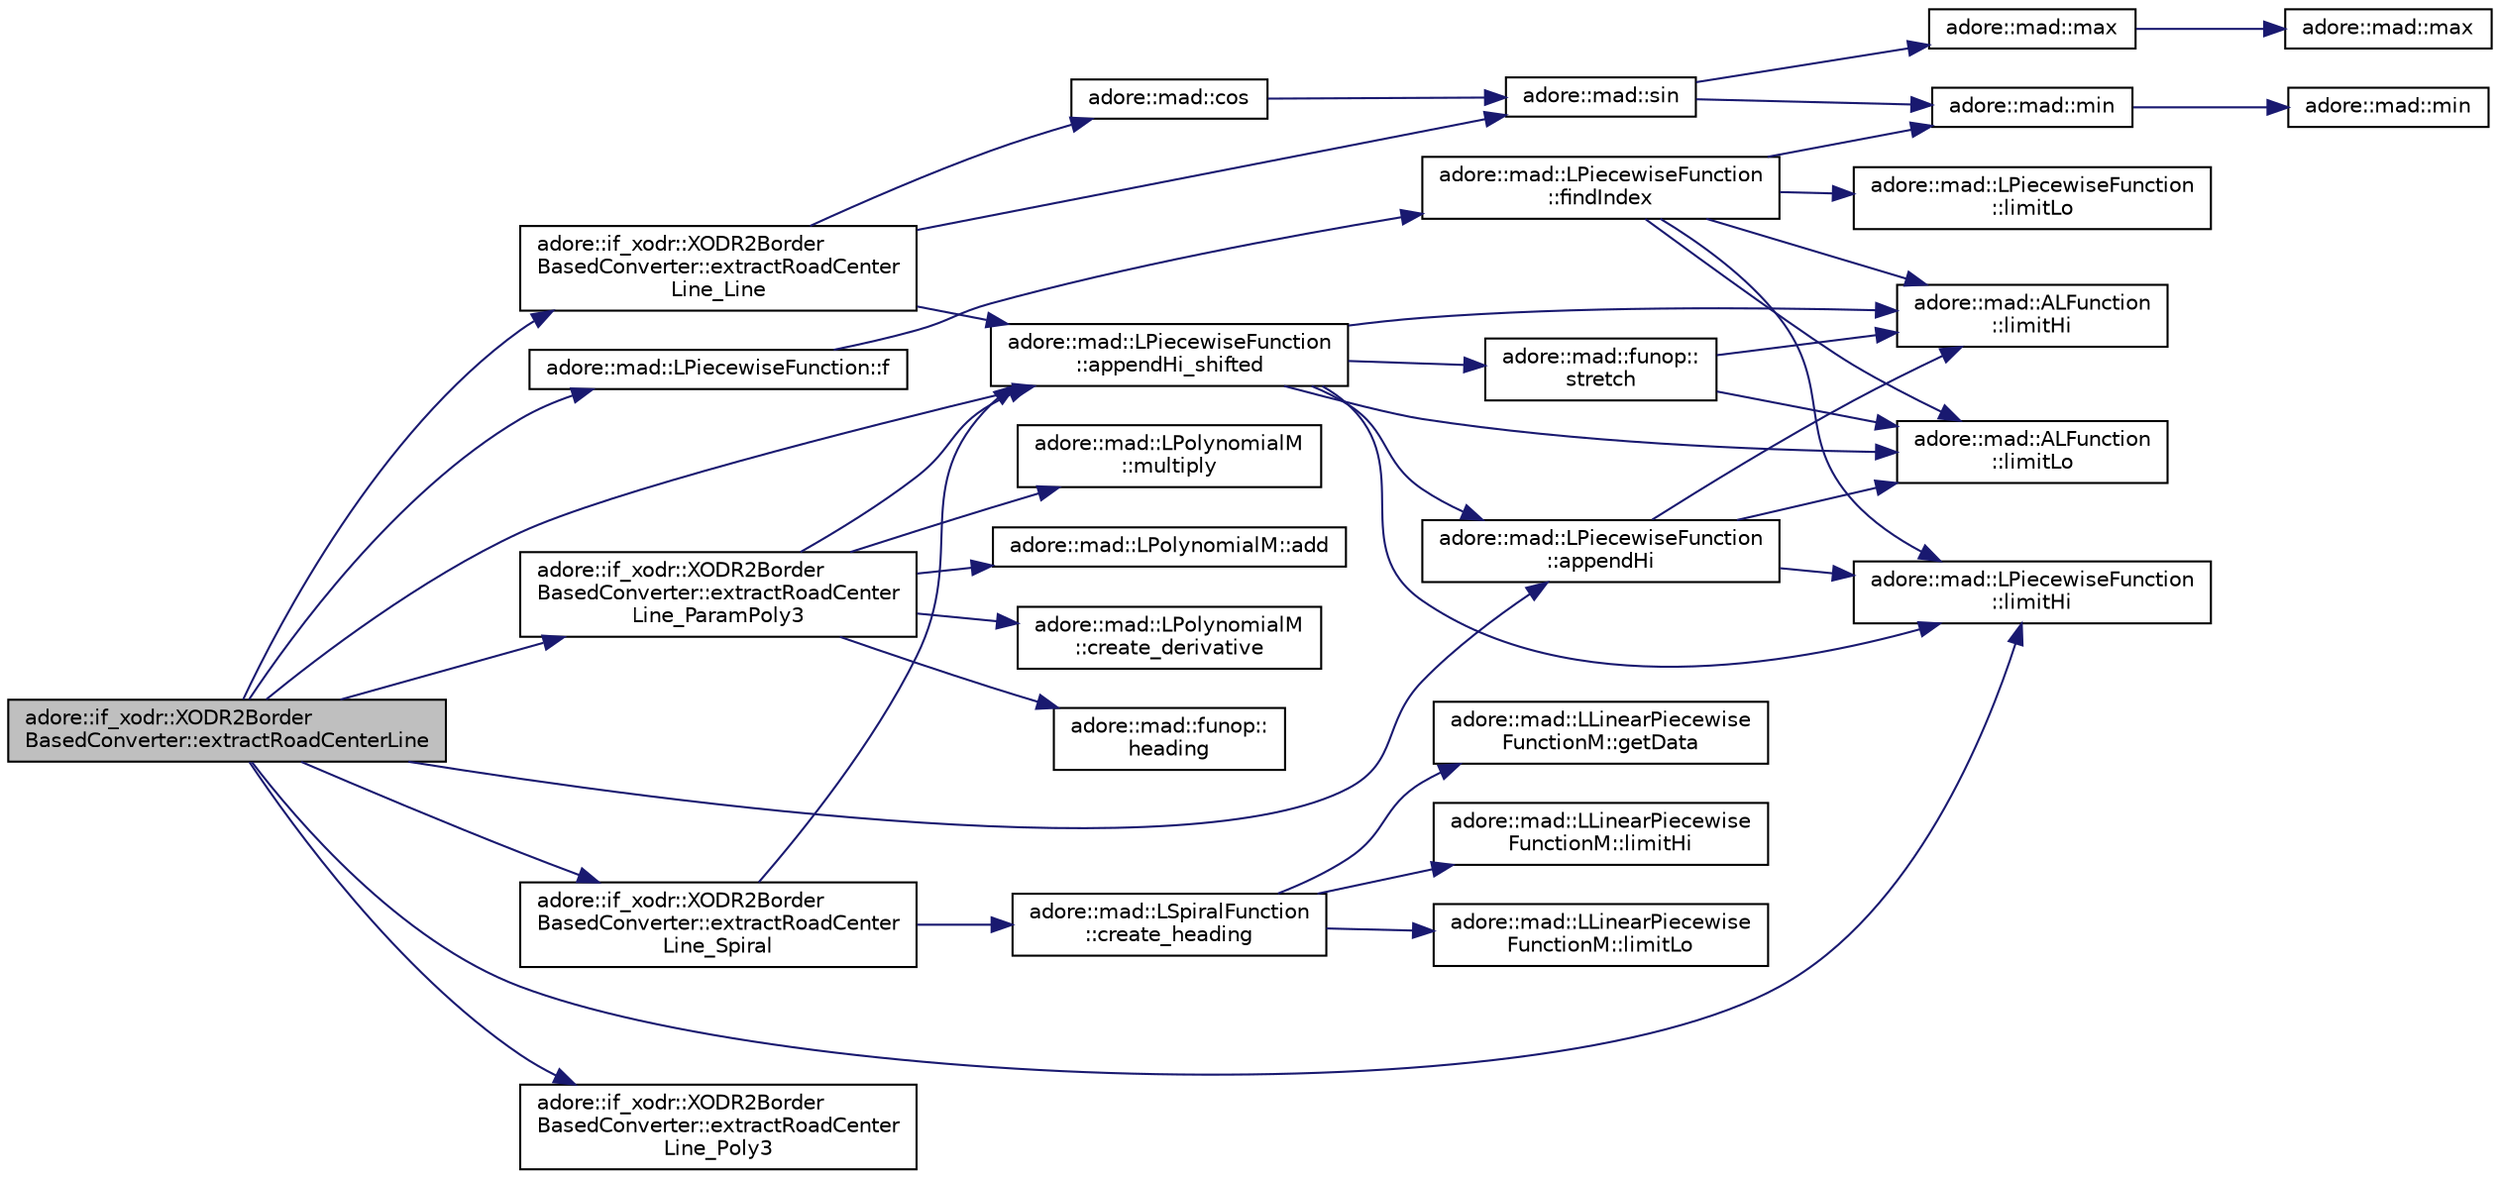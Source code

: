 digraph "adore::if_xodr::XODR2BorderBasedConverter::extractRoadCenterLine"
{
 // LATEX_PDF_SIZE
  edge [fontname="Helvetica",fontsize="10",labelfontname="Helvetica",labelfontsize="10"];
  node [fontname="Helvetica",fontsize="10",shape=record];
  rankdir="LR";
  Node1 [label="adore::if_xodr::XODR2Border\lBasedConverter::extractRoadCenterLine",height=0.2,width=0.4,color="black", fillcolor="grey75", style="filled", fontcolor="black",tooltip="extract road center line geometry to center and center heading functions"];
  Node1 -> Node2 [color="midnightblue",fontsize="10",style="solid",fontname="Helvetica"];
  Node2 [label="adore::mad::LPiecewiseFunction\l::appendHi",height=0.2,width=0.4,color="black", fillcolor="white", style="filled",URL="$classadore_1_1mad_1_1LPiecewiseFunction.html#ab890f9a93007739a348ee430298afa07",tooltip=" "];
  Node2 -> Node3 [color="midnightblue",fontsize="10",style="solid",fontname="Helvetica"];
  Node3 [label="adore::mad::ALFunction\l::limitHi",height=0.2,width=0.4,color="black", fillcolor="white", style="filled",URL="$classadore_1_1mad_1_1ALFunction.html#a8efcded5c3bb775f11eaf529d0116eff",tooltip=" "];
  Node2 -> Node4 [color="midnightblue",fontsize="10",style="solid",fontname="Helvetica"];
  Node4 [label="adore::mad::LPiecewiseFunction\l::limitHi",height=0.2,width=0.4,color="black", fillcolor="white", style="filled",URL="$classadore_1_1mad_1_1LPiecewiseFunction.html#a199f0141f1de1de289716ff7bbaf21c8",tooltip=" "];
  Node2 -> Node5 [color="midnightblue",fontsize="10",style="solid",fontname="Helvetica"];
  Node5 [label="adore::mad::ALFunction\l::limitLo",height=0.2,width=0.4,color="black", fillcolor="white", style="filled",URL="$classadore_1_1mad_1_1ALFunction.html#aa03d0d015dd282bc5e5810b1dae85bea",tooltip=" "];
  Node1 -> Node6 [color="midnightblue",fontsize="10",style="solid",fontname="Helvetica"];
  Node6 [label="adore::mad::LPiecewiseFunction\l::appendHi_shifted",height=0.2,width=0.4,color="black", fillcolor="white", style="filled",URL="$classadore_1_1mad_1_1LPiecewiseFunction.html#ae7e13a67c9d3634153df6119e61ee750",tooltip=" "];
  Node6 -> Node2 [color="midnightblue",fontsize="10",style="solid",fontname="Helvetica"];
  Node6 -> Node3 [color="midnightblue",fontsize="10",style="solid",fontname="Helvetica"];
  Node6 -> Node4 [color="midnightblue",fontsize="10",style="solid",fontname="Helvetica"];
  Node6 -> Node5 [color="midnightblue",fontsize="10",style="solid",fontname="Helvetica"];
  Node6 -> Node7 [color="midnightblue",fontsize="10",style="solid",fontname="Helvetica"];
  Node7 [label="adore::mad::funop::\lstretch",height=0.2,width=0.4,color="black", fillcolor="white", style="filled",URL="$namespaceadore_1_1mad_1_1funop.html#ac1d9b9c769e1e51c36eb5740fb04518d",tooltip=" "];
  Node7 -> Node3 [color="midnightblue",fontsize="10",style="solid",fontname="Helvetica"];
  Node7 -> Node5 [color="midnightblue",fontsize="10",style="solid",fontname="Helvetica"];
  Node1 -> Node8 [color="midnightblue",fontsize="10",style="solid",fontname="Helvetica"];
  Node8 [label="adore::if_xodr::XODR2Border\lBasedConverter::extractRoadCenter\lLine_Line",height=0.2,width=0.4,color="black", fillcolor="white", style="filled",URL="$classadore_1_1if__xodr_1_1XODR2BorderBasedConverter.html#ad715981dda7ef365ccc4fd1a2a73726b",tooltip="extract line geometry of road center line"];
  Node8 -> Node6 [color="midnightblue",fontsize="10",style="solid",fontname="Helvetica"];
  Node8 -> Node9 [color="midnightblue",fontsize="10",style="solid",fontname="Helvetica"];
  Node9 [label="adore::mad::cos",height=0.2,width=0.4,color="black", fillcolor="white", style="filled",URL="$namespaceadore_1_1mad.html#a70b9fe3efbb34c0f9621147e3456bfa8",tooltip=" "];
  Node9 -> Node10 [color="midnightblue",fontsize="10",style="solid",fontname="Helvetica"];
  Node10 [label="adore::mad::sin",height=0.2,width=0.4,color="black", fillcolor="white", style="filled",URL="$namespaceadore_1_1mad.html#acec540f9bf9b6eb0e027d332d3fe5577",tooltip=" "];
  Node10 -> Node11 [color="midnightblue",fontsize="10",style="solid",fontname="Helvetica"];
  Node11 [label="adore::mad::max",height=0.2,width=0.4,color="black", fillcolor="white", style="filled",URL="$namespaceadore_1_1mad.html#adea062854ef0b105a3fdca8cf2aca945",tooltip=" "];
  Node11 -> Node12 [color="midnightblue",fontsize="10",style="solid",fontname="Helvetica"];
  Node12 [label="adore::mad::max",height=0.2,width=0.4,color="black", fillcolor="white", style="filled",URL="$namespaceadore_1_1mad.html#a618a8842fed7b9375957b1e393c58492",tooltip=" "];
  Node10 -> Node13 [color="midnightblue",fontsize="10",style="solid",fontname="Helvetica"];
  Node13 [label="adore::mad::min",height=0.2,width=0.4,color="black", fillcolor="white", style="filled",URL="$namespaceadore_1_1mad.html#ab58ecb752f9bbfe27832e0a2c0e22c2b",tooltip=" "];
  Node13 -> Node14 [color="midnightblue",fontsize="10",style="solid",fontname="Helvetica"];
  Node14 [label="adore::mad::min",height=0.2,width=0.4,color="black", fillcolor="white", style="filled",URL="$namespaceadore_1_1mad.html#ac61b79c007d1859f93a10c04272095a1",tooltip=" "];
  Node8 -> Node10 [color="midnightblue",fontsize="10",style="solid",fontname="Helvetica"];
  Node1 -> Node15 [color="midnightblue",fontsize="10",style="solid",fontname="Helvetica"];
  Node15 [label="adore::if_xodr::XODR2Border\lBasedConverter::extractRoadCenter\lLine_ParamPoly3",height=0.2,width=0.4,color="black", fillcolor="white", style="filled",URL="$classadore_1_1if__xodr_1_1XODR2BorderBasedConverter.html#a68f3a74394c593136a3b5746e415a590",tooltip="extract parampoly3 geometry of road center line"];
  Node15 -> Node16 [color="midnightblue",fontsize="10",style="solid",fontname="Helvetica"];
  Node16 [label="adore::mad::LPolynomialM::add",height=0.2,width=0.4,color="black", fillcolor="white", style="filled",URL="$classadore_1_1mad_1_1LPolynomialM.html#a952d33d9afcbfedd40cbd89df1d33d3b",tooltip=" "];
  Node15 -> Node6 [color="midnightblue",fontsize="10",style="solid",fontname="Helvetica"];
  Node15 -> Node17 [color="midnightblue",fontsize="10",style="solid",fontname="Helvetica"];
  Node17 [label="adore::mad::LPolynomialM\l::create_derivative",height=0.2,width=0.4,color="black", fillcolor="white", style="filled",URL="$classadore_1_1mad_1_1LPolynomialM.html#a317e348dc8c8e752b30a73d15398fcfc",tooltip=" "];
  Node15 -> Node18 [color="midnightblue",fontsize="10",style="solid",fontname="Helvetica"];
  Node18 [label="adore::mad::funop::\lheading",height=0.2,width=0.4,color="black", fillcolor="white", style="filled",URL="$namespaceadore_1_1mad_1_1funop.html#a85ee119f752305b6413ea70a7f61d48b",tooltip=" "];
  Node15 -> Node19 [color="midnightblue",fontsize="10",style="solid",fontname="Helvetica"];
  Node19 [label="adore::mad::LPolynomialM\l::multiply",height=0.2,width=0.4,color="black", fillcolor="white", style="filled",URL="$classadore_1_1mad_1_1LPolynomialM.html#a250159600e46f62bc6dceb72ef9d9d6f",tooltip=" "];
  Node1 -> Node20 [color="midnightblue",fontsize="10",style="solid",fontname="Helvetica"];
  Node20 [label="adore::if_xodr::XODR2Border\lBasedConverter::extractRoadCenter\lLine_Poly3",height=0.2,width=0.4,color="black", fillcolor="white", style="filled",URL="$classadore_1_1if__xodr_1_1XODR2BorderBasedConverter.html#aea7818a5c3b75799d3cb50beaa7a0bd1",tooltip="extract poly3 geometry of road center line"];
  Node1 -> Node21 [color="midnightblue",fontsize="10",style="solid",fontname="Helvetica"];
  Node21 [label="adore::if_xodr::XODR2Border\lBasedConverter::extractRoadCenter\lLine_Spiral",height=0.2,width=0.4,color="black", fillcolor="white", style="filled",URL="$classadore_1_1if__xodr_1_1XODR2BorderBasedConverter.html#a07461404bb2d823d44de682945d4b174",tooltip="extract spiral geometry of road center line"];
  Node21 -> Node6 [color="midnightblue",fontsize="10",style="solid",fontname="Helvetica"];
  Node21 -> Node22 [color="midnightblue",fontsize="10",style="solid",fontname="Helvetica"];
  Node22 [label="adore::mad::LSpiralFunction\l::create_heading",height=0.2,width=0.4,color="black", fillcolor="white", style="filled",URL="$classadore_1_1mad_1_1LSpiralFunction.html#a2ece01c00eaf02d95ceaf172c68a8296",tooltip=" "];
  Node22 -> Node23 [color="midnightblue",fontsize="10",style="solid",fontname="Helvetica"];
  Node23 [label="adore::mad::LLinearPiecewise\lFunctionM::getData",height=0.2,width=0.4,color="black", fillcolor="white", style="filled",URL="$classadore_1_1mad_1_1LLinearPiecewiseFunctionM.html#aa94d90c8643e2d6792f8594f3d666503",tooltip=" "];
  Node22 -> Node24 [color="midnightblue",fontsize="10",style="solid",fontname="Helvetica"];
  Node24 [label="adore::mad::LLinearPiecewise\lFunctionM::limitHi",height=0.2,width=0.4,color="black", fillcolor="white", style="filled",URL="$classadore_1_1mad_1_1LLinearPiecewiseFunctionM.html#aaa496b8ceb3ed505f6450225c46a077a",tooltip=" "];
  Node22 -> Node25 [color="midnightblue",fontsize="10",style="solid",fontname="Helvetica"];
  Node25 [label="adore::mad::LLinearPiecewise\lFunctionM::limitLo",height=0.2,width=0.4,color="black", fillcolor="white", style="filled",URL="$classadore_1_1mad_1_1LLinearPiecewiseFunctionM.html#a682841e9bc82a0653745dce6f908bfa6",tooltip=" "];
  Node1 -> Node26 [color="midnightblue",fontsize="10",style="solid",fontname="Helvetica"];
  Node26 [label="adore::mad::LPiecewiseFunction::f",height=0.2,width=0.4,color="black", fillcolor="white", style="filled",URL="$classadore_1_1mad_1_1LPiecewiseFunction.html#ac93874f3a63493331f921894252029ba",tooltip=" "];
  Node26 -> Node27 [color="midnightblue",fontsize="10",style="solid",fontname="Helvetica"];
  Node27 [label="adore::mad::LPiecewiseFunction\l::findIndex",height=0.2,width=0.4,color="black", fillcolor="white", style="filled",URL="$classadore_1_1mad_1_1LPiecewiseFunction.html#a8868cf4dc133268ead5fa0edf7f97138",tooltip=" "];
  Node27 -> Node3 [color="midnightblue",fontsize="10",style="solid",fontname="Helvetica"];
  Node27 -> Node4 [color="midnightblue",fontsize="10",style="solid",fontname="Helvetica"];
  Node27 -> Node5 [color="midnightblue",fontsize="10",style="solid",fontname="Helvetica"];
  Node27 -> Node28 [color="midnightblue",fontsize="10",style="solid",fontname="Helvetica"];
  Node28 [label="adore::mad::LPiecewiseFunction\l::limitLo",height=0.2,width=0.4,color="black", fillcolor="white", style="filled",URL="$classadore_1_1mad_1_1LPiecewiseFunction.html#a22001808ab82f8ca51396b4c15792dee",tooltip=" "];
  Node27 -> Node13 [color="midnightblue",fontsize="10",style="solid",fontname="Helvetica"];
  Node1 -> Node4 [color="midnightblue",fontsize="10",style="solid",fontname="Helvetica"];
}
